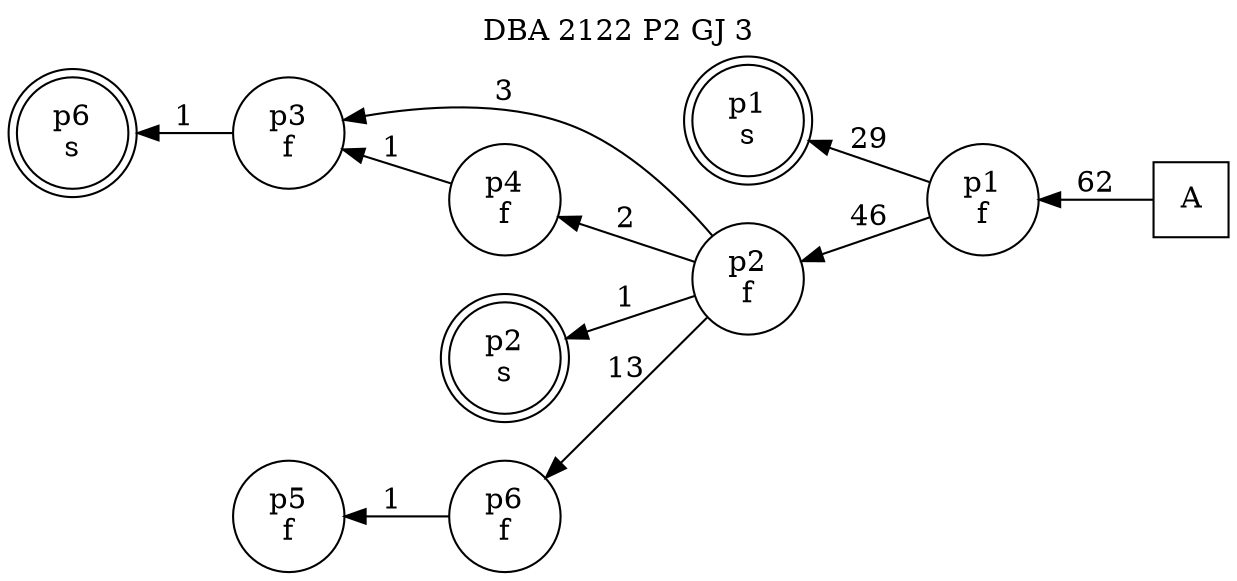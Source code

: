 digraph DBA_2122_P2_GJ_3_GOOD {
labelloc="tl"
label= " DBA 2122 P2 GJ 3 "
rankdir="RL";
"A" [shape="square" label="A"]
"p1_f" [shape="circle" label="p1
f"]
"p1_s" [shape="doublecircle" label="p1
s"]
"p2_f" [shape="circle" label="p2
f"]
"p3_f" [shape="circle" label="p3
f"]
"p4_f" [shape="circle" label="p4
f"]
"p2_s" [shape="doublecircle" label="p2
s"]
"p6_f" [shape="circle" label="p6
f"]
"p5_f" [shape="circle" label="p5
f"]
"p6_s" [shape="doublecircle" label="p6
s"]
"A" -> "p1_f" [ label=62]
"p1_f" -> "p1_s" [ label=29]
"p1_f" -> "p2_f" [ label=46]
"p2_f" -> "p3_f" [ label=3]
"p2_f" -> "p4_f" [ label=2]
"p2_f" -> "p2_s" [ label=1]
"p2_f" -> "p6_f" [ label=13]
"p3_f" -> "p6_s" [ label=1]
"p4_f" -> "p3_f" [ label=1]
"p6_f" -> "p5_f" [ label=1]
}
